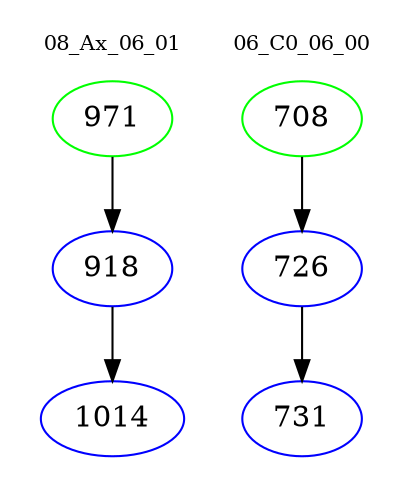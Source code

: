 digraph{
subgraph cluster_0 {
color = white
label = "08_Ax_06_01";
fontsize=10;
T0_971 [label="971", color="green"]
T0_971 -> T0_918 [color="black"]
T0_918 [label="918", color="blue"]
T0_918 -> T0_1014 [color="black"]
T0_1014 [label="1014", color="blue"]
}
subgraph cluster_1 {
color = white
label = "06_C0_06_00";
fontsize=10;
T1_708 [label="708", color="green"]
T1_708 -> T1_726 [color="black"]
T1_726 [label="726", color="blue"]
T1_726 -> T1_731 [color="black"]
T1_731 [label="731", color="blue"]
}
}
